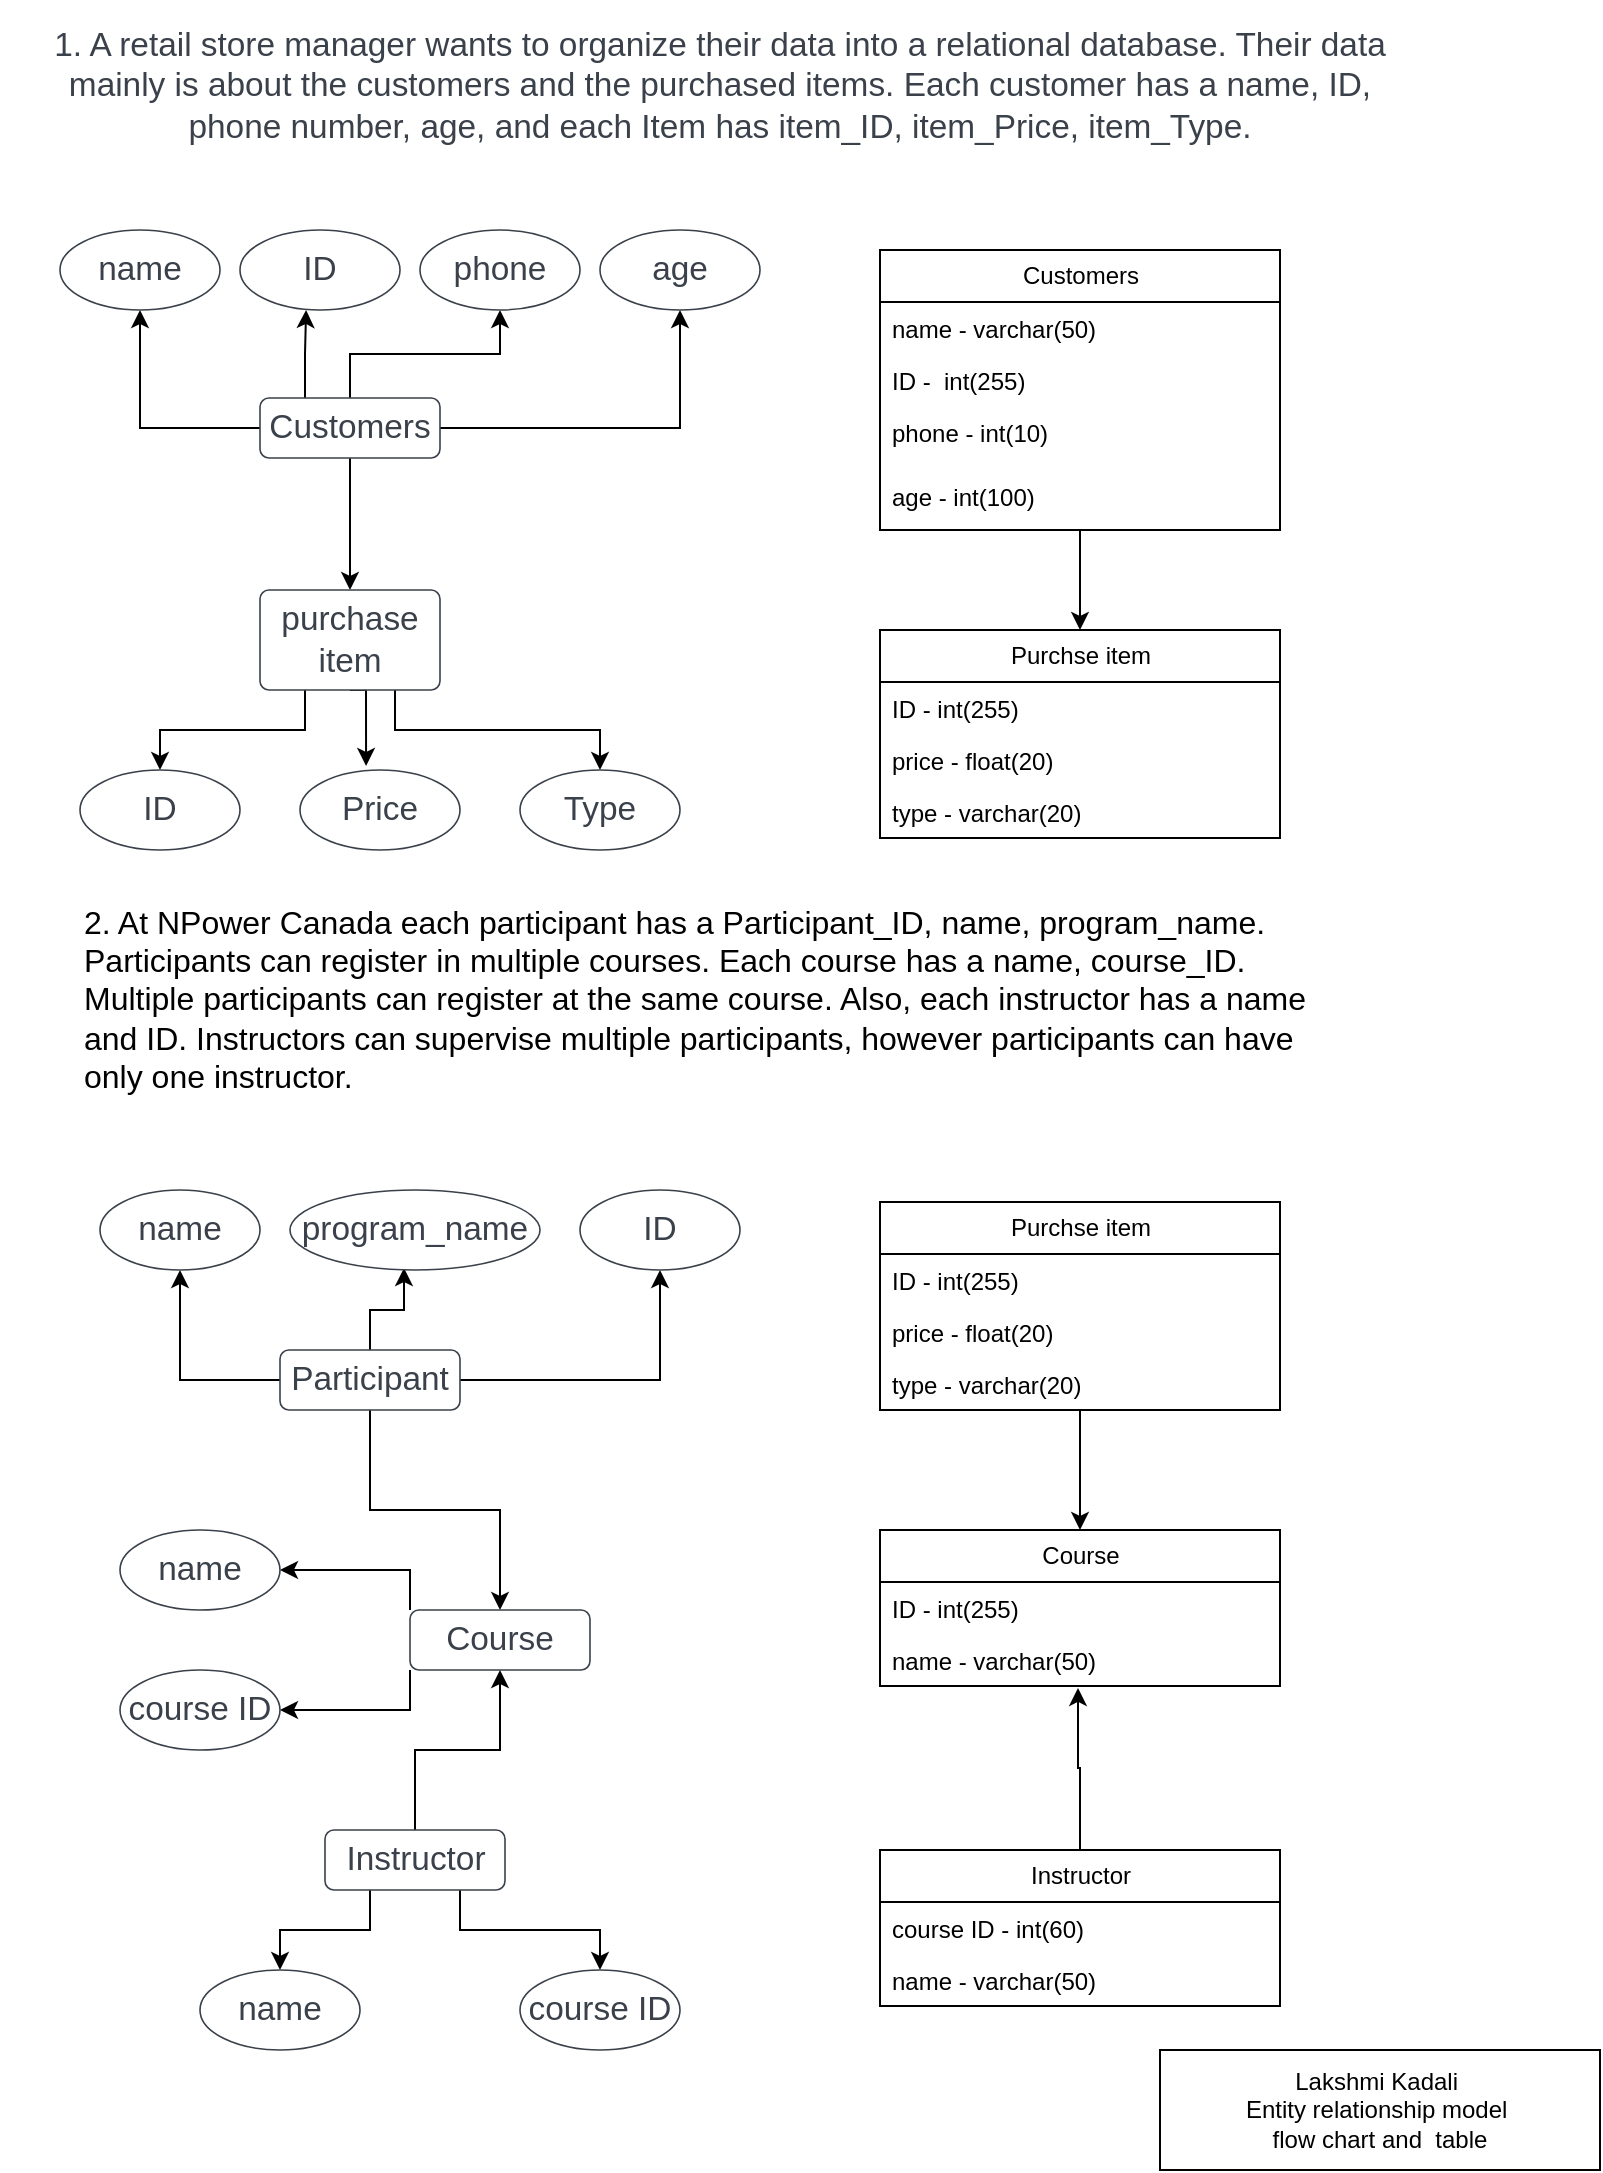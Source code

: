 <mxfile version="21.0.2" type="device"><diagram name="Page-1" id="OIcVM3VVvtam0qdYrzWL"><mxGraphModel dx="1434" dy="749" grid="1" gridSize="10" guides="1" tooltips="1" connect="1" arrows="1" fold="1" page="1" pageScale="1" pageWidth="850" pageHeight="1100" math="0" shadow="0"><root><mxCell id="0"/><mxCell id="1" parent="0"/><mxCell id="eLl9MgT2L5kp5P4HqJxT-51" style="edgeStyle=orthogonalEdgeStyle;rounded=0;orthogonalLoop=1;jettySize=auto;html=1;entryX=0.5;entryY=0;entryDx=0;entryDy=0;" edge="1" parent="1" source="GbXTxyXHCV39x5A3pinV-1" target="eLl9MgT2L5kp5P4HqJxT-3"><mxGeometry relative="1" as="geometry"/></mxCell><mxCell id="GbXTxyXHCV39x5A3pinV-1" value="Customers" style="swimlane;fontStyle=0;childLayout=stackLayout;horizontal=1;startSize=26;fillColor=none;horizontalStack=0;resizeParent=1;resizeParentMax=0;resizeLast=0;collapsible=1;marginBottom=0;html=1;" parent="1" vertex="1"><mxGeometry x="470" y="140" width="200" height="140" as="geometry"><mxRectangle x="470" y="140" width="60" height="30" as="alternateBounds"/></mxGeometry></mxCell><mxCell id="GbXTxyXHCV39x5A3pinV-2" value="name - varchar(50)" style="text;strokeColor=none;fillColor=none;align=left;verticalAlign=top;spacingLeft=4;spacingRight=4;overflow=hidden;rotatable=0;points=[[0,0.5],[1,0.5]];portConstraint=eastwest;whiteSpace=wrap;html=1;" parent="GbXTxyXHCV39x5A3pinV-1" vertex="1"><mxGeometry y="26" width="200" height="26" as="geometry"/></mxCell><mxCell id="GbXTxyXHCV39x5A3pinV-3" value="ID -&amp;nbsp; int(255)" style="text;strokeColor=none;fillColor=none;align=left;verticalAlign=top;spacingLeft=4;spacingRight=4;overflow=hidden;rotatable=0;points=[[0,0.5],[1,0.5]];portConstraint=eastwest;whiteSpace=wrap;html=1;" parent="GbXTxyXHCV39x5A3pinV-1" vertex="1"><mxGeometry y="52" width="200" height="26" as="geometry"/></mxCell><mxCell id="GbXTxyXHCV39x5A3pinV-4" value="phone - int(10)" style="text;strokeColor=none;fillColor=none;align=left;verticalAlign=top;spacingLeft=4;spacingRight=4;overflow=hidden;rotatable=0;points=[[0,0.5],[1,0.5]];portConstraint=eastwest;whiteSpace=wrap;html=1;" parent="GbXTxyXHCV39x5A3pinV-1" vertex="1"><mxGeometry y="78" width="200" height="32" as="geometry"/></mxCell><mxCell id="eLl9MgT2L5kp5P4HqJxT-35" value="age - int(100)" style="text;strokeColor=none;fillColor=none;align=left;verticalAlign=top;spacingLeft=4;spacingRight=4;overflow=hidden;rotatable=0;points=[[0,0.5],[1,0.5]];portConstraint=eastwest;whiteSpace=wrap;html=1;" vertex="1" parent="GbXTxyXHCV39x5A3pinV-1"><mxGeometry y="110" width="200" height="30" as="geometry"/></mxCell><mxCell id="eLl9MgT2L5kp5P4HqJxT-1" value="1. A retail store manager wants to organize their data into a relational database. Their data&#13;&#10;mainly is about the customers and the purchased items. Each customer has a name, ID,&#13;&#10;phone number, age, and each Item has item_ID, item_Price, item_Type." style="html=1;overflow=block;blockSpacing=1;whiteSpace=wrap;fontSize=16.7;fontColor=#3a414a;spacing=3.8;strokeColor=none;fillOpacity=0;fillColor=#ffffff;strokeWidth=0;lucidId=OHxDeE_QhsTc;" vertex="1" parent="1"><mxGeometry x="30" y="15" width="720" height="85" as="geometry"/></mxCell><mxCell id="eLl9MgT2L5kp5P4HqJxT-3" value="Purchse item" style="swimlane;fontStyle=0;childLayout=stackLayout;horizontal=1;startSize=26;fillColor=none;horizontalStack=0;resizeParent=1;resizeParentMax=0;resizeLast=0;collapsible=1;marginBottom=0;html=1;" vertex="1" parent="1"><mxGeometry x="470" y="330" width="200" height="104" as="geometry"><mxRectangle x="470" y="140" width="60" height="30" as="alternateBounds"/></mxGeometry></mxCell><mxCell id="eLl9MgT2L5kp5P4HqJxT-4" value="ID - int(255)" style="text;strokeColor=none;fillColor=none;align=left;verticalAlign=top;spacingLeft=4;spacingRight=4;overflow=hidden;rotatable=0;points=[[0,0.5],[1,0.5]];portConstraint=eastwest;whiteSpace=wrap;html=1;" vertex="1" parent="eLl9MgT2L5kp5P4HqJxT-3"><mxGeometry y="26" width="200" height="26" as="geometry"/></mxCell><mxCell id="eLl9MgT2L5kp5P4HqJxT-5" value="price - float(20)" style="text;strokeColor=none;fillColor=none;align=left;verticalAlign=top;spacingLeft=4;spacingRight=4;overflow=hidden;rotatable=0;points=[[0,0.5],[1,0.5]];portConstraint=eastwest;whiteSpace=wrap;html=1;" vertex="1" parent="eLl9MgT2L5kp5P4HqJxT-3"><mxGeometry y="52" width="200" height="26" as="geometry"/></mxCell><mxCell id="eLl9MgT2L5kp5P4HqJxT-6" value="type - varchar(20)" style="text;strokeColor=none;fillColor=none;align=left;verticalAlign=top;spacingLeft=4;spacingRight=4;overflow=hidden;rotatable=0;points=[[0,0.5],[1,0.5]];portConstraint=eastwest;whiteSpace=wrap;html=1;" vertex="1" parent="eLl9MgT2L5kp5P4HqJxT-3"><mxGeometry y="78" width="200" height="26" as="geometry"/></mxCell><mxCell id="eLl9MgT2L5kp5P4HqJxT-22" style="edgeStyle=orthogonalEdgeStyle;rounded=0;orthogonalLoop=1;jettySize=auto;html=1;exitX=0;exitY=0.5;exitDx=0;exitDy=0;entryX=0.5;entryY=1;entryDx=0;entryDy=0;" edge="1" parent="1" source="eLl9MgT2L5kp5P4HqJxT-7" target="eLl9MgT2L5kp5P4HqJxT-9"><mxGeometry relative="1" as="geometry"/></mxCell><mxCell id="eLl9MgT2L5kp5P4HqJxT-24" style="edgeStyle=orthogonalEdgeStyle;rounded=0;orthogonalLoop=1;jettySize=auto;html=1;exitX=0.25;exitY=0;exitDx=0;exitDy=0;entryX=0.413;entryY=1;entryDx=0;entryDy=0;entryPerimeter=0;" edge="1" parent="1" source="eLl9MgT2L5kp5P4HqJxT-7" target="eLl9MgT2L5kp5P4HqJxT-10"><mxGeometry relative="1" as="geometry"/></mxCell><mxCell id="eLl9MgT2L5kp5P4HqJxT-25" style="edgeStyle=orthogonalEdgeStyle;rounded=0;orthogonalLoop=1;jettySize=auto;html=1;exitX=0.5;exitY=0;exitDx=0;exitDy=0;entryX=0.5;entryY=1;entryDx=0;entryDy=0;" edge="1" parent="1" source="eLl9MgT2L5kp5P4HqJxT-7" target="eLl9MgT2L5kp5P4HqJxT-12"><mxGeometry relative="1" as="geometry"/></mxCell><mxCell id="eLl9MgT2L5kp5P4HqJxT-26" style="edgeStyle=orthogonalEdgeStyle;rounded=0;orthogonalLoop=1;jettySize=auto;html=1;exitX=1;exitY=0.5;exitDx=0;exitDy=0;entryX=0.5;entryY=1;entryDx=0;entryDy=0;" edge="1" parent="1" source="eLl9MgT2L5kp5P4HqJxT-7" target="eLl9MgT2L5kp5P4HqJxT-14"><mxGeometry relative="1" as="geometry"/></mxCell><mxCell id="eLl9MgT2L5kp5P4HqJxT-27" style="edgeStyle=orthogonalEdgeStyle;rounded=0;orthogonalLoop=1;jettySize=auto;html=1;exitX=0.5;exitY=1;exitDx=0;exitDy=0;entryX=0.5;entryY=0;entryDx=0;entryDy=0;" edge="1" parent="1" source="eLl9MgT2L5kp5P4HqJxT-7" target="eLl9MgT2L5kp5P4HqJxT-8"><mxGeometry relative="1" as="geometry"/></mxCell><mxCell id="eLl9MgT2L5kp5P4HqJxT-7" value="Customers" style="html=1;overflow=block;blockSpacing=1;whiteSpace=wrap;fontSize=16.7;fontColor=#3a414a;spacing=3.8;strokeColor=#3a414a;strokeOpacity=100;rounded=1;absoluteArcSize=1;arcSize=9;strokeWidth=0.8;lucidId=mJxD23oTpsUl;" vertex="1" parent="1"><mxGeometry x="160" y="214" width="90" height="30" as="geometry"/></mxCell><mxCell id="eLl9MgT2L5kp5P4HqJxT-31" style="edgeStyle=orthogonalEdgeStyle;rounded=0;orthogonalLoop=1;jettySize=auto;html=1;exitX=0.25;exitY=1;exitDx=0;exitDy=0;entryX=0.5;entryY=0;entryDx=0;entryDy=0;" edge="1" parent="1" source="eLl9MgT2L5kp5P4HqJxT-8" target="eLl9MgT2L5kp5P4HqJxT-28"><mxGeometry relative="1" as="geometry"/></mxCell><mxCell id="eLl9MgT2L5kp5P4HqJxT-32" style="edgeStyle=orthogonalEdgeStyle;rounded=0;orthogonalLoop=1;jettySize=auto;html=1;exitX=0.5;exitY=1;exitDx=0;exitDy=0;entryX=0.413;entryY=-0.05;entryDx=0;entryDy=0;entryPerimeter=0;" edge="1" parent="1" source="eLl9MgT2L5kp5P4HqJxT-8" target="eLl9MgT2L5kp5P4HqJxT-29"><mxGeometry relative="1" as="geometry"/></mxCell><mxCell id="eLl9MgT2L5kp5P4HqJxT-33" style="edgeStyle=orthogonalEdgeStyle;rounded=0;orthogonalLoop=1;jettySize=auto;html=1;exitX=0.75;exitY=1;exitDx=0;exitDy=0;entryX=0.5;entryY=0;entryDx=0;entryDy=0;" edge="1" parent="1" source="eLl9MgT2L5kp5P4HqJxT-8" target="eLl9MgT2L5kp5P4HqJxT-30"><mxGeometry relative="1" as="geometry"/></mxCell><mxCell id="eLl9MgT2L5kp5P4HqJxT-8" value="purchase item" style="html=1;overflow=block;blockSpacing=1;whiteSpace=wrap;fontSize=16.7;fontColor=#3a414a;spacing=3.8;strokeColor=#3a414a;strokeOpacity=100;rounded=1;absoluteArcSize=1;arcSize=9;strokeWidth=0.8;lucidId=rNxDLt_q4KZ6;" vertex="1" parent="1"><mxGeometry x="160" y="310" width="90" height="50" as="geometry"/></mxCell><mxCell id="eLl9MgT2L5kp5P4HqJxT-9" value="name" style="html=1;overflow=block;blockSpacing=1;whiteSpace=wrap;ellipse;fontSize=16.7;fontColor=#3a414a;spacing=3.8;strokeColor=#3a414a;strokeOpacity=100;rounded=1;absoluteArcSize=1;arcSize=9;strokeWidth=0.8;lucidId=nIxDYhJn6uGa;" vertex="1" parent="1"><mxGeometry x="60" y="130" width="80" height="40" as="geometry"/></mxCell><mxCell id="eLl9MgT2L5kp5P4HqJxT-10" value="ID" style="html=1;overflow=block;blockSpacing=1;whiteSpace=wrap;ellipse;fontSize=16.7;fontColor=#3a414a;spacing=3.8;strokeColor=#3a414a;strokeOpacity=100;rounded=1;absoluteArcSize=1;arcSize=9;strokeWidth=0.8;lucidId=nIxDYhJn6uGa;" vertex="1" parent="1"><mxGeometry x="150" y="130" width="80" height="40" as="geometry"/></mxCell><mxCell id="eLl9MgT2L5kp5P4HqJxT-12" value="phone" style="html=1;overflow=block;blockSpacing=1;whiteSpace=wrap;ellipse;fontSize=16.7;fontColor=#3a414a;spacing=3.8;strokeColor=#3a414a;strokeOpacity=100;rounded=1;absoluteArcSize=1;arcSize=9;strokeWidth=0.8;lucidId=nIxDYhJn6uGa;" vertex="1" parent="1"><mxGeometry x="240" y="130" width="80" height="40" as="geometry"/></mxCell><mxCell id="eLl9MgT2L5kp5P4HqJxT-14" value="age" style="html=1;overflow=block;blockSpacing=1;whiteSpace=wrap;ellipse;fontSize=16.7;fontColor=#3a414a;spacing=3.8;strokeColor=#3a414a;strokeOpacity=100;rounded=1;absoluteArcSize=1;arcSize=9;strokeWidth=0.8;lucidId=nIxDYhJn6uGa;" vertex="1" parent="1"><mxGeometry x="330" y="130" width="80" height="40" as="geometry"/></mxCell><mxCell id="eLl9MgT2L5kp5P4HqJxT-28" value="ID" style="html=1;overflow=block;blockSpacing=1;whiteSpace=wrap;ellipse;fontSize=16.7;fontColor=#3a414a;spacing=3.8;strokeColor=#3a414a;strokeOpacity=100;rounded=1;absoluteArcSize=1;arcSize=9;strokeWidth=0.8;lucidId=nIxDYhJn6uGa;" vertex="1" parent="1"><mxGeometry x="70" y="400" width="80" height="40" as="geometry"/></mxCell><mxCell id="eLl9MgT2L5kp5P4HqJxT-29" value="Price" style="html=1;overflow=block;blockSpacing=1;whiteSpace=wrap;ellipse;fontSize=16.7;fontColor=#3a414a;spacing=3.8;strokeColor=#3a414a;strokeOpacity=100;rounded=1;absoluteArcSize=1;arcSize=9;strokeWidth=0.8;lucidId=nIxDYhJn6uGa;" vertex="1" parent="1"><mxGeometry x="180" y="400" width="80" height="40" as="geometry"/></mxCell><mxCell id="eLl9MgT2L5kp5P4HqJxT-30" value="Type" style="html=1;overflow=block;blockSpacing=1;whiteSpace=wrap;ellipse;fontSize=16.7;fontColor=#3a414a;spacing=3.8;strokeColor=#3a414a;strokeOpacity=100;rounded=1;absoluteArcSize=1;arcSize=9;strokeWidth=0.8;lucidId=nIxDYhJn6uGa;" vertex="1" parent="1"><mxGeometry x="290" y="400" width="80" height="40" as="geometry"/></mxCell><mxCell id="eLl9MgT2L5kp5P4HqJxT-52" value="2. At NPower Canada each participant has a Participant_ID, name, program_name.&#10;Participants can register in multiple courses. Each course has a name, course_ID.&#10;Multiple participants can register at the same course. Also, each instructor has a name&#10;and ID. Instructors can supervise multiple participants, however participants can have&#10;only one instructor." style="text;whiteSpace=wrap;html=1;fontSize=16;" vertex="1" parent="1"><mxGeometry x="70" y="460" width="640" height="110" as="geometry"/></mxCell><mxCell id="eLl9MgT2L5kp5P4HqJxT-59" style="edgeStyle=orthogonalEdgeStyle;rounded=0;orthogonalLoop=1;jettySize=auto;html=1;entryX=0.5;entryY=1;entryDx=0;entryDy=0;" edge="1" parent="1" source="eLl9MgT2L5kp5P4HqJxT-53" target="eLl9MgT2L5kp5P4HqJxT-54"><mxGeometry relative="1" as="geometry"/></mxCell><mxCell id="eLl9MgT2L5kp5P4HqJxT-60" style="edgeStyle=orthogonalEdgeStyle;rounded=0;orthogonalLoop=1;jettySize=auto;html=1;exitX=0.5;exitY=0;exitDx=0;exitDy=0;entryX=0.456;entryY=0.975;entryDx=0;entryDy=0;entryPerimeter=0;" edge="1" parent="1" source="eLl9MgT2L5kp5P4HqJxT-53" target="eLl9MgT2L5kp5P4HqJxT-55"><mxGeometry relative="1" as="geometry"/></mxCell><mxCell id="eLl9MgT2L5kp5P4HqJxT-61" style="edgeStyle=orthogonalEdgeStyle;rounded=0;orthogonalLoop=1;jettySize=auto;html=1;exitX=1;exitY=0.5;exitDx=0;exitDy=0;" edge="1" parent="1" source="eLl9MgT2L5kp5P4HqJxT-53" target="eLl9MgT2L5kp5P4HqJxT-57"><mxGeometry relative="1" as="geometry"/></mxCell><mxCell id="eLl9MgT2L5kp5P4HqJxT-68" style="edgeStyle=orthogonalEdgeStyle;rounded=0;orthogonalLoop=1;jettySize=auto;html=1;exitX=0.5;exitY=1;exitDx=0;exitDy=0;entryX=0.5;entryY=0;entryDx=0;entryDy=0;" edge="1" parent="1" source="eLl9MgT2L5kp5P4HqJxT-53" target="eLl9MgT2L5kp5P4HqJxT-62"><mxGeometry relative="1" as="geometry"/></mxCell><mxCell id="eLl9MgT2L5kp5P4HqJxT-53" value="Participant" style="html=1;overflow=block;blockSpacing=1;whiteSpace=wrap;fontSize=16.7;fontColor=#3a414a;spacing=3.8;strokeColor=#3a414a;strokeOpacity=100;rounded=1;absoluteArcSize=1;arcSize=9;strokeWidth=0.8;lucidId=mJxD23oTpsUl;" vertex="1" parent="1"><mxGeometry x="170" y="690" width="90" height="30" as="geometry"/></mxCell><mxCell id="eLl9MgT2L5kp5P4HqJxT-54" value="name" style="html=1;overflow=block;blockSpacing=1;whiteSpace=wrap;ellipse;fontSize=16.7;fontColor=#3a414a;spacing=3.8;strokeColor=#3a414a;strokeOpacity=100;rounded=1;absoluteArcSize=1;arcSize=9;strokeWidth=0.8;lucidId=nIxDYhJn6uGa;" vertex="1" parent="1"><mxGeometry x="80" y="610" width="80" height="40" as="geometry"/></mxCell><mxCell id="eLl9MgT2L5kp5P4HqJxT-55" value="program_name" style="html=1;overflow=block;blockSpacing=1;whiteSpace=wrap;ellipse;fontSize=16.7;fontColor=#3a414a;spacing=3.8;strokeColor=#3a414a;strokeOpacity=100;rounded=1;absoluteArcSize=1;arcSize=9;strokeWidth=0.8;lucidId=nIxDYhJn6uGa;" vertex="1" parent="1"><mxGeometry x="175" y="610" width="125" height="40" as="geometry"/></mxCell><mxCell id="eLl9MgT2L5kp5P4HqJxT-57" value="ID" style="html=1;overflow=block;blockSpacing=1;whiteSpace=wrap;ellipse;fontSize=16.7;fontColor=#3a414a;spacing=3.8;strokeColor=#3a414a;strokeOpacity=100;rounded=1;absoluteArcSize=1;arcSize=9;strokeWidth=0.8;lucidId=nIxDYhJn6uGa;" vertex="1" parent="1"><mxGeometry x="320" y="610" width="80" height="40" as="geometry"/></mxCell><mxCell id="eLl9MgT2L5kp5P4HqJxT-66" style="edgeStyle=orthogonalEdgeStyle;rounded=0;orthogonalLoop=1;jettySize=auto;html=1;exitX=0;exitY=0;exitDx=0;exitDy=0;entryX=1;entryY=0.5;entryDx=0;entryDy=0;" edge="1" parent="1" source="eLl9MgT2L5kp5P4HqJxT-62" target="eLl9MgT2L5kp5P4HqJxT-65"><mxGeometry relative="1" as="geometry"/></mxCell><mxCell id="eLl9MgT2L5kp5P4HqJxT-67" style="edgeStyle=orthogonalEdgeStyle;rounded=0;orthogonalLoop=1;jettySize=auto;html=1;exitX=0;exitY=1;exitDx=0;exitDy=0;entryX=1;entryY=0.5;entryDx=0;entryDy=0;" edge="1" parent="1" source="eLl9MgT2L5kp5P4HqJxT-62" target="eLl9MgT2L5kp5P4HqJxT-64"><mxGeometry relative="1" as="geometry"/></mxCell><mxCell id="eLl9MgT2L5kp5P4HqJxT-62" value="Course" style="html=1;overflow=block;blockSpacing=1;whiteSpace=wrap;fontSize=16.7;fontColor=#3a414a;spacing=3.8;strokeColor=#3a414a;strokeOpacity=100;rounded=1;absoluteArcSize=1;arcSize=9;strokeWidth=0.8;lucidId=mJxD23oTpsUl;" vertex="1" parent="1"><mxGeometry x="235" y="820" width="90" height="30" as="geometry"/></mxCell><mxCell id="eLl9MgT2L5kp5P4HqJxT-70" style="edgeStyle=orthogonalEdgeStyle;rounded=0;orthogonalLoop=1;jettySize=auto;html=1;entryX=0.5;entryY=1;entryDx=0;entryDy=0;" edge="1" parent="1" source="eLl9MgT2L5kp5P4HqJxT-63" target="eLl9MgT2L5kp5P4HqJxT-62"><mxGeometry relative="1" as="geometry"><mxPoint x="280" y="860" as="targetPoint"/></mxGeometry></mxCell><mxCell id="eLl9MgT2L5kp5P4HqJxT-74" style="edgeStyle=orthogonalEdgeStyle;rounded=0;orthogonalLoop=1;jettySize=auto;html=1;exitX=0.25;exitY=1;exitDx=0;exitDy=0;entryX=0.5;entryY=0;entryDx=0;entryDy=0;" edge="1" parent="1" source="eLl9MgT2L5kp5P4HqJxT-63" target="eLl9MgT2L5kp5P4HqJxT-71"><mxGeometry relative="1" as="geometry"/></mxCell><mxCell id="eLl9MgT2L5kp5P4HqJxT-75" style="edgeStyle=orthogonalEdgeStyle;rounded=0;orthogonalLoop=1;jettySize=auto;html=1;exitX=0.75;exitY=1;exitDx=0;exitDy=0;entryX=0.5;entryY=0;entryDx=0;entryDy=0;" edge="1" parent="1" source="eLl9MgT2L5kp5P4HqJxT-63" target="eLl9MgT2L5kp5P4HqJxT-72"><mxGeometry relative="1" as="geometry"/></mxCell><mxCell id="eLl9MgT2L5kp5P4HqJxT-63" value="Instructor" style="html=1;overflow=block;blockSpacing=1;whiteSpace=wrap;fontSize=16.7;fontColor=#3a414a;spacing=3.8;strokeColor=#3a414a;strokeOpacity=100;rounded=1;absoluteArcSize=1;arcSize=9;strokeWidth=0.8;lucidId=mJxD23oTpsUl;" vertex="1" parent="1"><mxGeometry x="192.5" y="930" width="90" height="30" as="geometry"/></mxCell><mxCell id="eLl9MgT2L5kp5P4HqJxT-64" value="course ID" style="html=1;overflow=block;blockSpacing=1;whiteSpace=wrap;ellipse;fontSize=16.7;fontColor=#3a414a;spacing=3.8;strokeColor=#3a414a;strokeOpacity=100;rounded=1;absoluteArcSize=1;arcSize=9;strokeWidth=0.8;lucidId=nIxDYhJn6uGa;" vertex="1" parent="1"><mxGeometry x="90" y="850" width="80" height="40" as="geometry"/></mxCell><mxCell id="eLl9MgT2L5kp5P4HqJxT-65" value="name" style="html=1;overflow=block;blockSpacing=1;whiteSpace=wrap;ellipse;fontSize=16.7;fontColor=#3a414a;spacing=3.8;strokeColor=#3a414a;strokeOpacity=100;rounded=1;absoluteArcSize=1;arcSize=9;strokeWidth=0.8;lucidId=nIxDYhJn6uGa;" vertex="1" parent="1"><mxGeometry x="90" y="780" width="80" height="40" as="geometry"/></mxCell><mxCell id="eLl9MgT2L5kp5P4HqJxT-71" value="name" style="html=1;overflow=block;blockSpacing=1;whiteSpace=wrap;ellipse;fontSize=16.7;fontColor=#3a414a;spacing=3.8;strokeColor=#3a414a;strokeOpacity=100;rounded=1;absoluteArcSize=1;arcSize=9;strokeWidth=0.8;lucidId=nIxDYhJn6uGa;" vertex="1" parent="1"><mxGeometry x="130" y="1000" width="80" height="40" as="geometry"/></mxCell><mxCell id="eLl9MgT2L5kp5P4HqJxT-72" value="course ID" style="html=1;overflow=block;blockSpacing=1;whiteSpace=wrap;ellipse;fontSize=16.7;fontColor=#3a414a;spacing=3.8;strokeColor=#3a414a;strokeOpacity=100;rounded=1;absoluteArcSize=1;arcSize=9;strokeWidth=0.8;lucidId=nIxDYhJn6uGa;" vertex="1" parent="1"><mxGeometry x="290" y="1000" width="80" height="40" as="geometry"/></mxCell><mxCell id="eLl9MgT2L5kp5P4HqJxT-89" style="edgeStyle=orthogonalEdgeStyle;rounded=0;orthogonalLoop=1;jettySize=auto;html=1;entryX=0.5;entryY=0;entryDx=0;entryDy=0;" edge="1" parent="1" source="eLl9MgT2L5kp5P4HqJxT-76" target="eLl9MgT2L5kp5P4HqJxT-80"><mxGeometry relative="1" as="geometry"/></mxCell><mxCell id="eLl9MgT2L5kp5P4HqJxT-76" value="Purchse item" style="swimlane;fontStyle=0;childLayout=stackLayout;horizontal=1;startSize=26;fillColor=none;horizontalStack=0;resizeParent=1;resizeParentMax=0;resizeLast=0;collapsible=1;marginBottom=0;html=1;" vertex="1" parent="1"><mxGeometry x="470" y="616" width="200" height="104" as="geometry"><mxRectangle x="470" y="140" width="60" height="30" as="alternateBounds"/></mxGeometry></mxCell><mxCell id="eLl9MgT2L5kp5P4HqJxT-77" value="ID - int(255)" style="text;strokeColor=none;fillColor=none;align=left;verticalAlign=top;spacingLeft=4;spacingRight=4;overflow=hidden;rotatable=0;points=[[0,0.5],[1,0.5]];portConstraint=eastwest;whiteSpace=wrap;html=1;" vertex="1" parent="eLl9MgT2L5kp5P4HqJxT-76"><mxGeometry y="26" width="200" height="26" as="geometry"/></mxCell><mxCell id="eLl9MgT2L5kp5P4HqJxT-78" value="price - float(20)" style="text;strokeColor=none;fillColor=none;align=left;verticalAlign=top;spacingLeft=4;spacingRight=4;overflow=hidden;rotatable=0;points=[[0,0.5],[1,0.5]];portConstraint=eastwest;whiteSpace=wrap;html=1;" vertex="1" parent="eLl9MgT2L5kp5P4HqJxT-76"><mxGeometry y="52" width="200" height="26" as="geometry"/></mxCell><mxCell id="eLl9MgT2L5kp5P4HqJxT-79" value="type - varchar(20)" style="text;strokeColor=none;fillColor=none;align=left;verticalAlign=top;spacingLeft=4;spacingRight=4;overflow=hidden;rotatable=0;points=[[0,0.5],[1,0.5]];portConstraint=eastwest;whiteSpace=wrap;html=1;" vertex="1" parent="eLl9MgT2L5kp5P4HqJxT-76"><mxGeometry y="78" width="200" height="26" as="geometry"/></mxCell><mxCell id="eLl9MgT2L5kp5P4HqJxT-80" value="Course" style="swimlane;fontStyle=0;childLayout=stackLayout;horizontal=1;startSize=26;fillColor=none;horizontalStack=0;resizeParent=1;resizeParentMax=0;resizeLast=0;collapsible=1;marginBottom=0;html=1;" vertex="1" parent="1"><mxGeometry x="470" y="780" width="200" height="78" as="geometry"><mxRectangle x="470" y="140" width="60" height="30" as="alternateBounds"/></mxGeometry></mxCell><mxCell id="eLl9MgT2L5kp5P4HqJxT-81" value="ID - int(255)" style="text;strokeColor=none;fillColor=none;align=left;verticalAlign=top;spacingLeft=4;spacingRight=4;overflow=hidden;rotatable=0;points=[[0,0.5],[1,0.5]];portConstraint=eastwest;whiteSpace=wrap;html=1;" vertex="1" parent="eLl9MgT2L5kp5P4HqJxT-80"><mxGeometry y="26" width="200" height="26" as="geometry"/></mxCell><mxCell id="eLl9MgT2L5kp5P4HqJxT-83" value="name - varchar(50)" style="text;strokeColor=none;fillColor=none;align=left;verticalAlign=top;spacingLeft=4;spacingRight=4;overflow=hidden;rotatable=0;points=[[0,0.5],[1,0.5]];portConstraint=eastwest;whiteSpace=wrap;html=1;" vertex="1" parent="eLl9MgT2L5kp5P4HqJxT-80"><mxGeometry y="52" width="200" height="26" as="geometry"/></mxCell><mxCell id="eLl9MgT2L5kp5P4HqJxT-90" style="edgeStyle=orthogonalEdgeStyle;rounded=0;orthogonalLoop=1;jettySize=auto;html=1;entryX=0.495;entryY=1.038;entryDx=0;entryDy=0;entryPerimeter=0;" edge="1" parent="1" source="eLl9MgT2L5kp5P4HqJxT-84" target="eLl9MgT2L5kp5P4HqJxT-83"><mxGeometry relative="1" as="geometry"><mxPoint x="570" y="870" as="targetPoint"/></mxGeometry></mxCell><mxCell id="eLl9MgT2L5kp5P4HqJxT-84" value="Instructor" style="swimlane;fontStyle=0;childLayout=stackLayout;horizontal=1;startSize=26;fillColor=none;horizontalStack=0;resizeParent=1;resizeParentMax=0;resizeLast=0;collapsible=1;marginBottom=0;html=1;" vertex="1" parent="1"><mxGeometry x="470" y="940" width="200" height="78" as="geometry"><mxRectangle x="470" y="140" width="60" height="30" as="alternateBounds"/></mxGeometry></mxCell><mxCell id="eLl9MgT2L5kp5P4HqJxT-86" value="course ID - int(60)" style="text;strokeColor=none;fillColor=none;align=left;verticalAlign=top;spacingLeft=4;spacingRight=4;overflow=hidden;rotatable=0;points=[[0,0.5],[1,0.5]];portConstraint=eastwest;whiteSpace=wrap;html=1;" vertex="1" parent="eLl9MgT2L5kp5P4HqJxT-84"><mxGeometry y="26" width="200" height="26" as="geometry"/></mxCell><mxCell id="eLl9MgT2L5kp5P4HqJxT-87" value="name - varchar(50)" style="text;strokeColor=none;fillColor=none;align=left;verticalAlign=top;spacingLeft=4;spacingRight=4;overflow=hidden;rotatable=0;points=[[0,0.5],[1,0.5]];portConstraint=eastwest;whiteSpace=wrap;html=1;" vertex="1" parent="eLl9MgT2L5kp5P4HqJxT-84"><mxGeometry y="52" width="200" height="26" as="geometry"/></mxCell><mxCell id="eLl9MgT2L5kp5P4HqJxT-91" value="Lakshmi Kadali&amp;nbsp;&lt;br&gt;Entity relationship model&amp;nbsp;&lt;br&gt;flow chart and&amp;nbsp; table" style="rounded=0;whiteSpace=wrap;html=1;" vertex="1" parent="1"><mxGeometry x="610" y="1040" width="220" height="60" as="geometry"/></mxCell></root></mxGraphModel></diagram></mxfile>